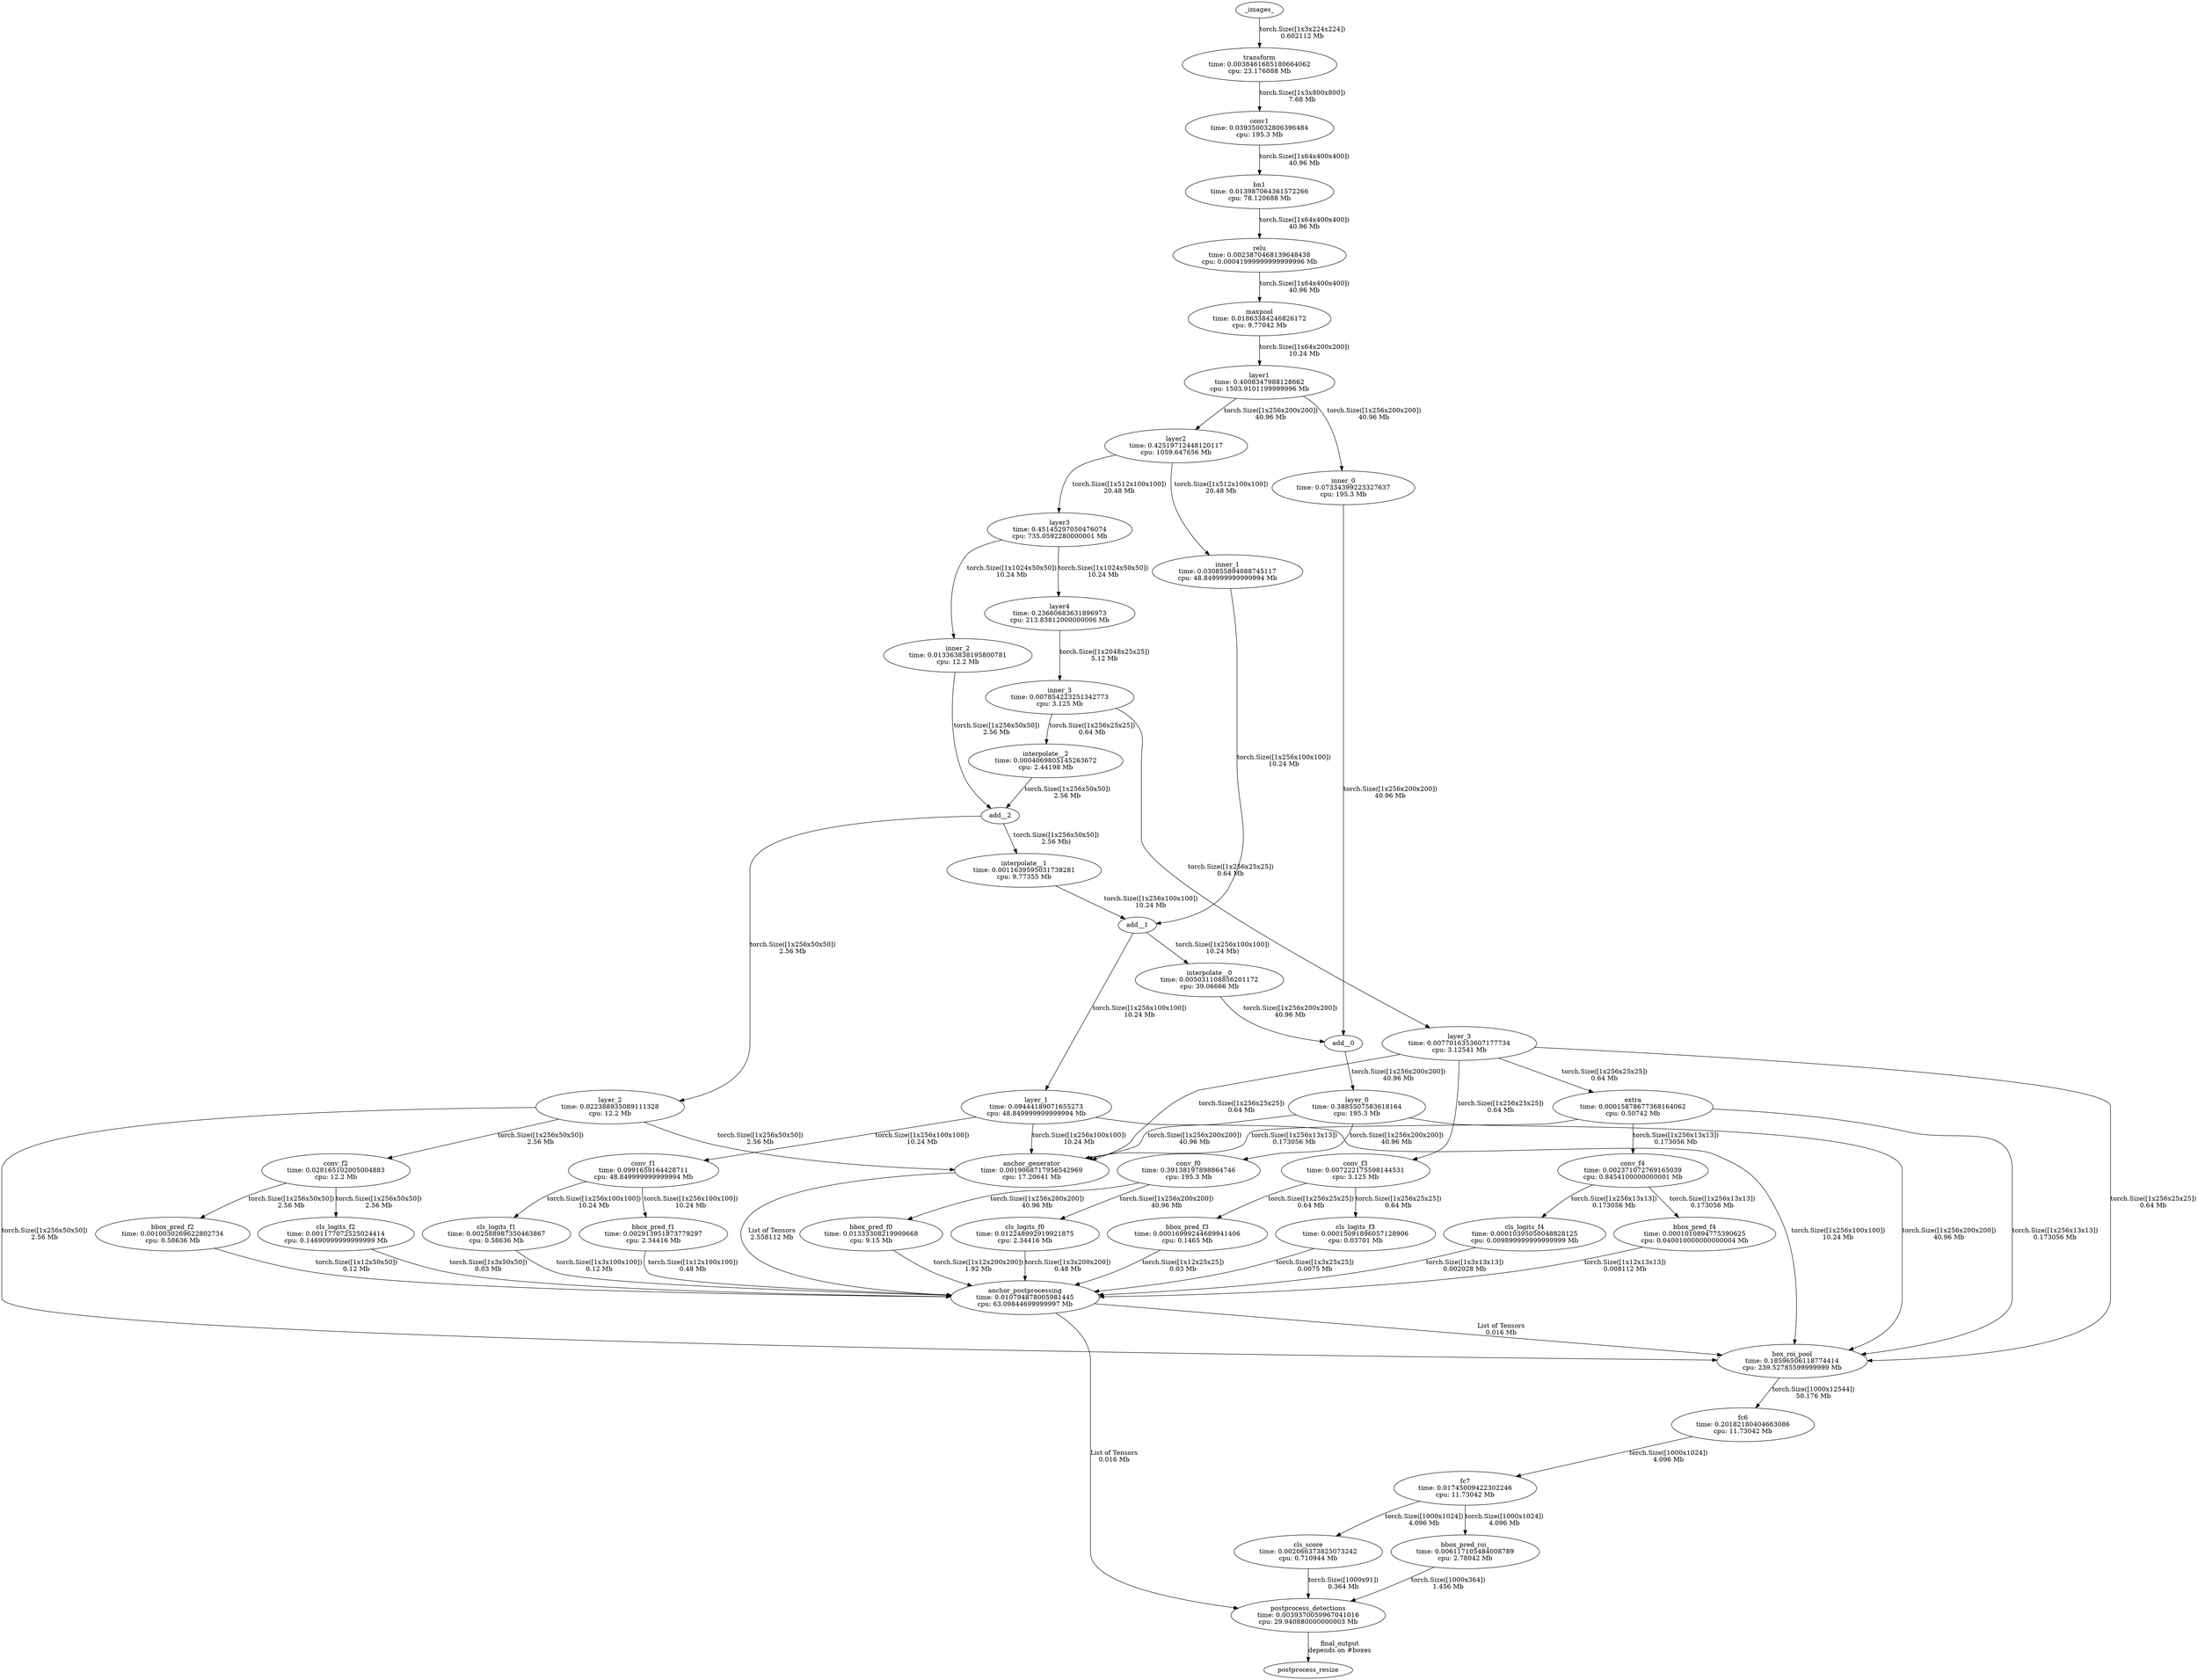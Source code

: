 digraph G {

	transform [label="transform\ntime: 0.0038461685180664062\ncpu: 23.176088 Mb"]
	conv1 [label="conv1\ntime: 0.039350032806396484\ncpu: 195.3 Mb"]
	bn1 [label="bn1\ntime: 0.013987064361572266\ncpu: 78.120688 Mb"]
	relu [label="relu\ntime: 0.0023870468139648438\ncpu: 0.00041999999999999996 Mb"]
	maxpool [label="maxpool\ntime: 0.01863384246826172\ncpu: 9.77042 Mb"]
	layer1 [label="layer1\ntime: 0.4008347988128662\ncpu: 1503.9101199999996 Mb"]
	layer2 [label="layer2\ntime: 0.42519712448120117\ncpu: 1059.647656 Mb"]
	layer3 [label="layer3\ntime: 0.45145297050476074\ncpu: 735.0592280000001 Mb"]
	layer4 [label="layer4\ntime: 0.23660683631896973\ncpu: 213.83812000000006 Mb"]
	inner_3 [label="inner_3\ntime: 0.007854223251342773\ncpu: 3.125 Mb"]
	layer_3 [label="layer_3\ntime: 0.0077016353607177734\ncpu: 3.12541 Mb"]
	inner_2 [label="inner_2\ntime: 0.013363838195800781\ncpu: 12.2 Mb"]
	interpolate__2 [label="interpolate__2\ntime: 0.0004069805145263672\ncpu: 2.44198 Mb"]
	layer_2 [label="layer_2\ntime: 0.022388935089111328\ncpu: 12.2 Mb"]
	inner_1 [label="inner_1\ntime: 0.030855894088745117\ncpu: 48.849999999999994 Mb"]
	interpolate__1 [label="interpolate__1\ntime: 0.0011639595031738281\ncpu: 9.77355 Mb"]
	layer_1 [label="layer_1\ntime: 0.09444189071655273\ncpu: 48.849999999999994 Mb"]
	inner_0 [label="inner_0\ntime: 0.07334399223327637\ncpu: 195.3 Mb"]
	interpolate__0 [label="interpolate__0\ntime: 0.005031108856201172\ncpu: 39.06666 Mb"]
	layer_0 [label="layer_0\ntime: 0.3885507583618164\ncpu: 195.3 Mb"]
	extra [label="extra\ntime: 0.00015878677368164062\ncpu: 0.50742 Mb"]
	conv_f0 [label="conv_f0\ntime: 0.39138197898864746\ncpu: 195.3 Mb"]
	cls_logits_f0 [label="cls_logits_f0\ntime: 0.012248992919921875\ncpu: 2.34416 Mb"]
	bbox_pred_f0 [label="bbox_pred_f0\ntime: 0.01333308219909668\ncpu: 9.15 Mb"]
	conv_f1 [label="conv_f1\ntime: 0.0991659164428711\ncpu: 48.849999999999994 Mb"]
	cls_logits_f1 [label="cls_logits_f1\ntime: 0.002588987350463867\ncpu: 0.58636 Mb"]
	bbox_pred_f1 [label="bbox_pred_f1\ntime: 0.002913951873779297\ncpu: 2.34416 Mb"]
	conv_f2 [label="conv_f2\ntime: 0.028165102005004883\ncpu: 12.2 Mb"]
	cls_logits_f2 [label="cls_logits_f2\ntime: 0.001177072525024414\ncpu: 0.14690999999999999 Mb"]
	bbox_pred_f2 [label="bbox_pred_f2\ntime: 0.0010030269622802734\ncpu: 0.58636 Mb"]
	conv_f3 [label="conv_f3\ntime: 0.007222175598144531\ncpu: 3.125 Mb"]
	cls_logits_f3 [label="cls_logits_f3\ntime: 0.00015091896057128906\ncpu: 0.03701 Mb"]
	bbox_pred_f3 [label="bbox_pred_f3\ntime: 0.00016999244689941406\ncpu: 0.1465 Mb"]
	conv_f4 [label="conv_f4\ntime: 0.002371072769165039\ncpu: 0.8454100000000001 Mb"]
	cls_logits_f4 [label="cls_logits_f4\ntime: 0.00010395050048828125\ncpu: 0.009899999999999999 Mb"]
	bbox_pred_f4 [label="bbox_pred_f4\ntime: 0.0001010894775390625\ncpu: 0.040010000000000004 Mb"]
	anchor_generator [label="anchor_generator\ntime: 0.0019068717956542969\ncpu: 17.20641 Mb"]
	anchor_postprocessing [label="anchor_postprocessing\ntime: 0.010794878005981445\ncpu: 63.09844699999997 Mb"]
	box_roi_pool [label="box_roi_pool\ntime: 0.18596506118774414\ncpu: 239.52785599999999 Mb"]
	fc6 [label="fc6\ntime: 0.20182180404663086\ncpu: 11.73042 Mb"]
	fc7 [label="fc7\ntime: 0.01745009422302246\ncpu: 11.73042 Mb"]
	cls_score [label="cls_score\ntime: 0.002066373825073242\ncpu: 0.710944 Mb"]
	bbox_pred_roi_ [label="bbox_pred_roi_\ntime: 0.006117105484008789\ncpu: 2.78042 Mb"]
	postprocess_detections [label="postprocess_detections\ntime: 0.0039370059967041016\ncpu: 29.940880000000003 Mb"]

	_images_ -> transform [label="torch.Size([1x3x224x224])\n0.602112 Mb"]
	transform -> conv1 [label="torch.Size([1x3x800x800])\n7.68 Mb"]
	conv1 -> bn1 [label="torch.Size([1x64x400x400])\n40.96 Mb"]
	bn1 -> relu [label="torch.Size([1x64x400x400])\n40.96 Mb"]
	relu -> maxpool [label="torch.Size([1x64x400x400])\n40.96 Mb"]
	maxpool -> layer1 [label="torch.Size([1x64x200x200])\n10.24 Mb"]
	layer1 -> layer2 [label="torch.Size([1x256x200x200])\n40.96 Mb"]
	layer2 -> layer3 [label="torch.Size([1x512x100x100])\n20.48 Mb"]
	layer3 -> layer4 [label="torch.Size([1x1024x50x50])\n10.24 Mb"]
	layer4 -> inner_3 [label="torch.Size([1x2048x25x25])\n5.12 Mb"]
	inner_3 -> layer_3 [label="torch.Size([1x256x25x25])\n0.64 Mb"]
	layer3 -> inner_2 [label="torch.Size([1x1024x50x50])\n10.24 Mb"]
	inner_3 -> interpolate__2 [label="torch.Size([1x256x25x25])\n0.64 Mb"]
	inner_2 -> add__2 [label="torch.Size([1x256x50x50])\n2.56 Mb"]
	interpolate__2 -> add__2 [label="torch.Size([1x256x50x50])\n2.56 Mb"]
	add__2 -> layer_2 [label="torch.Size([1x256x50x50])\n2.56 Mb"]
	layer2 -> inner_1 [label="torch.Size([1x512x100x100])\n20.48 Mb"]
	add__2 -> interpolate__1 [label="torch.Size([1x256x50x50])\n2.56 Mb)"]
	inner_1 -> add__1 [label="torch.Size([1x256x100x100])\n10.24 Mb"]
	interpolate__1 -> add__1 [label="torch.Size([1x256x100x100])\n10.24 Mb"]
	add__1 -> layer_1 [label="torch.Size([1x256x100x100])\n10.24 Mb"]
	layer1 -> inner_0 [label="torch.Size([1x256x200x200])\n40.96 Mb"]
	add__1 -> interpolate__0 [label="torch.Size([1x256x100x100])\n10.24 Mb)"]
	inner_0 -> add__0 [label="torch.Size([1x256x200x200])\n40.96 Mb"]
	interpolate__0 -> add__0 [label="torch.Size([1x256x200x200])\n40.96 Mb"]
	add__0 -> layer_0 [label="torch.Size([1x256x200x200])\n40.96 Mb"]
	layer_3 -> extra [label="torch.Size([1x256x25x25])\n0.64 Mb"]
	layer_0 -> conv_f0 [label="torch.Size([1x256x200x200])\n40.96 Mb"]
	conv_f0 -> cls_logits_f0 [label="torch.Size([1x256x200x200])\n40.96 Mb"]
	conv_f0 -> bbox_pred_f0 [label="torch.Size([1x256x200x200])\n40.96 Mb"]
	layer_1 -> conv_f1 [label="torch.Size([1x256x100x100])\n10.24 Mb"]
	conv_f1 -> cls_logits_f1 [label="torch.Size([1x256x100x100])\n10.24 Mb"]
	conv_f1 -> bbox_pred_f1 [label="torch.Size([1x256x100x100])\n10.24 Mb"]
	layer_2 -> conv_f2 [label="torch.Size([1x256x50x50])\n2.56 Mb"]
	conv_f2 -> cls_logits_f2 [label="torch.Size([1x256x50x50])\n2.56 Mb"]
	conv_f2 -> bbox_pred_f2 [label="torch.Size([1x256x50x50])\n2.56 Mb"]
	layer_3 -> conv_f3 [label="torch.Size([1x256x25x25])\n0.64 Mb"]
	conv_f3 -> cls_logits_f3 [label="torch.Size([1x256x25x25])\n0.64 Mb"]
	conv_f3 -> bbox_pred_f3 [label="torch.Size([1x256x25x25])\n0.64 Mb"]
	extra -> conv_f4 [label="torch.Size([1x256x13x13])\n0.173056 Mb"]
	conv_f4 -> cls_logits_f4 [label="torch.Size([1x256x13x13])\n0.173056 Mb"]
	conv_f4 -> bbox_pred_f4 [label="torch.Size([1x256x13x13])\n0.173056 Mb"]
	layer_0 -> anchor_generator [label="torch.Size([1x256x200x200])\n40.96 Mb"]
	layer_1 -> anchor_generator [label="torch.Size([1x256x100x100])\n10.24 Mb"]
	layer_2 -> anchor_generator [label="torch.Size([1x256x50x50])\n2.56 Mb"]
	layer_3 -> anchor_generator [label="torch.Size([1x256x25x25])\n0.64 Mb"]
	extra -> anchor_generator [label="torch.Size([1x256x13x13])\n0.173056 Mb"]
	anchor_generator -> anchor_postprocessing [label="List of Tensors\n2.558112 Mb"]
	cls_logits_f0 -> anchor_postprocessing [label="torch.Size([1x3x200x200])\n0.48 Mb"]
	cls_logits_f1 -> anchor_postprocessing [label="torch.Size([1x3x100x100])\n0.12 Mb"]
	cls_logits_f2 -> anchor_postprocessing [label="torch.Size([1x3x50x50])\n0.03 Mb"]
	cls_logits_f3 -> anchor_postprocessing [label="torch.Size([1x3x25x25])\n0.0075 Mb"]
	cls_logits_f4 -> anchor_postprocessing [label="torch.Size([1x3x13x13])\n0.002028 Mb"]
	bbox_pred_f0 -> anchor_postprocessing [label="torch.Size([1x12x200x200])\n1.92 Mb"]
	bbox_pred_f1 -> anchor_postprocessing [label="torch.Size([1x12x100x100])\n0.48 Mb"]
	bbox_pred_f2 -> anchor_postprocessing [label="torch.Size([1x12x50x50])\n0.12 Mb"]
	bbox_pred_f3 -> anchor_postprocessing [label="torch.Size([1x12x25x25])\n0.03 Mb"]
	bbox_pred_f4 -> anchor_postprocessing [label="torch.Size([1x12x13x13])\n0.008112 Mb"]
	layer_0 -> box_roi_pool [label="torch.Size([1x256x200x200])\n40.96 Mb"]
	layer_1 -> box_roi_pool [label="torch.Size([1x256x100x100])\n10.24 Mb"]
	layer_2 -> box_roi_pool [label="torch.Size([1x256x50x50])\n2.56 Mb"]
	layer_3 -> box_roi_pool [label="torch.Size([1x256x25x25])\n0.64 Mb"]
	extra -> box_roi_pool [label="torch.Size([1x256x13x13])\n0.173056 Mb"]
	anchor_postprocessing -> box_roi_pool [label="List of Tensors\n0.016 Mb"]
	box_roi_pool -> fc6 [label="torch.Size([1000x12544])\n50.176 Mb"]
	fc6 -> fc7 [label="torch.Size([1000x1024])\n4.096 Mb"]
	fc7 -> cls_score [label="torch.Size([1000x1024])\n4.096 Mb"]
	fc7 -> bbox_pred_roi_ [label="torch.Size([1000x1024])\n4.096 Mb"]
	cls_score -> postprocess_detections [label="torch.Size([1000x91])\n0.364 Mb"]
	bbox_pred_roi_ -> postprocess_detections [label="torch.Size([1000x364])\n1.456 Mb"]
	anchor_postprocessing -> postprocess_detections [label="List of Tensors\n0.016 Mb"]
	postprocess_detections -> postprocess_resize [label="final_output\ndepends on #boxes"]
}